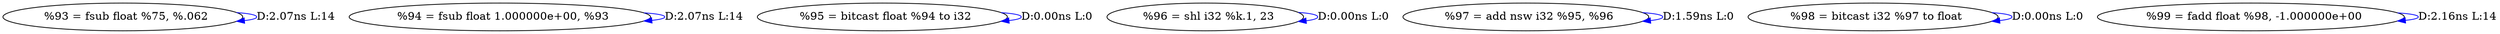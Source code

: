 digraph {
Node0x2547c20[label="  %93 = fsub float %75, %.062"];
Node0x2547c20 -> Node0x2547c20[label="D:2.07ns L:14",color=blue];
Node0x2547d00[label="  %94 = fsub float 1.000000e+00, %93"];
Node0x2547d00 -> Node0x2547d00[label="D:2.07ns L:14",color=blue];
Node0x254b440[label="  %95 = bitcast float %94 to i32"];
Node0x254b440 -> Node0x254b440[label="D:0.00ns L:0",color=blue];
Node0x254b520[label="  %96 = shl i32 %k.1, 23"];
Node0x254b520 -> Node0x254b520[label="D:0.00ns L:0",color=blue];
Node0x254b600[label="  %97 = add nsw i32 %95, %96"];
Node0x254b600 -> Node0x254b600[label="D:1.59ns L:0",color=blue];
Node0x254b6e0[label="  %98 = bitcast i32 %97 to float"];
Node0x254b6e0 -> Node0x254b6e0[label="D:0.00ns L:0",color=blue];
Node0x254b7c0[label="  %99 = fadd float %98, -1.000000e+00"];
Node0x254b7c0 -> Node0x254b7c0[label="D:2.16ns L:14",color=blue];
}
